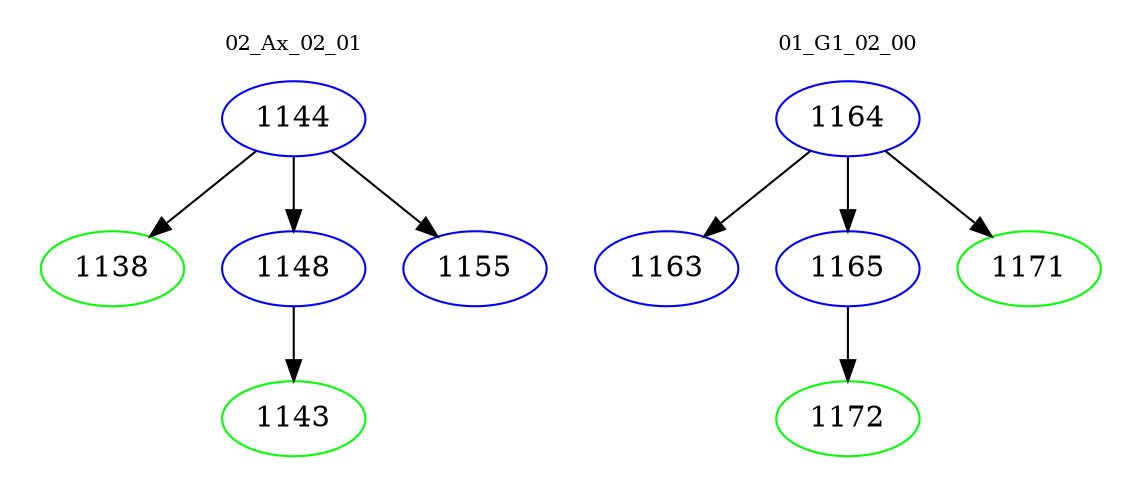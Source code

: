 digraph{
subgraph cluster_0 {
color = white
label = "02_Ax_02_01";
fontsize=10;
T0_1144 [label="1144", color="blue"]
T0_1144 -> T0_1138 [color="black"]
T0_1138 [label="1138", color="green"]
T0_1144 -> T0_1148 [color="black"]
T0_1148 [label="1148", color="blue"]
T0_1148 -> T0_1143 [color="black"]
T0_1143 [label="1143", color="green"]
T0_1144 -> T0_1155 [color="black"]
T0_1155 [label="1155", color="blue"]
}
subgraph cluster_1 {
color = white
label = "01_G1_02_00";
fontsize=10;
T1_1164 [label="1164", color="blue"]
T1_1164 -> T1_1163 [color="black"]
T1_1163 [label="1163", color="blue"]
T1_1164 -> T1_1165 [color="black"]
T1_1165 [label="1165", color="blue"]
T1_1165 -> T1_1172 [color="black"]
T1_1172 [label="1172", color="green"]
T1_1164 -> T1_1171 [color="black"]
T1_1171 [label="1171", color="green"]
}
}
